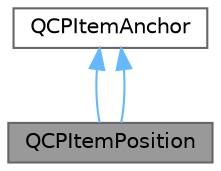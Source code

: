 digraph "QCPItemPosition"
{
 // LATEX_PDF_SIZE
  bgcolor="transparent";
  edge [fontname=Helvetica,fontsize=10,labelfontname=Helvetica,labelfontsize=10];
  node [fontname=Helvetica,fontsize=10,shape=box,height=0.2,width=0.4];
  Node1 [id="Node000001",label="QCPItemPosition",height=0.2,width=0.4,color="gray40", fillcolor="grey60", style="filled", fontcolor="black",tooltip="Manages the position of an item."];
  Node2 -> Node1 [id="edge1_Node000001_Node000002",dir="back",color="steelblue1",style="solid",tooltip=" "];
  Node2 [id="Node000002",label="QCPItemAnchor",height=0.2,width=0.4,color="gray40", fillcolor="white", style="filled",URL="$class_q_c_p_item_anchor.html",tooltip="An anchor of an item to which positions can be attached to."];
  Node2 -> Node1 [id="edge2_Node000001_Node000002",dir="back",color="steelblue1",style="solid",tooltip=" "];
}
